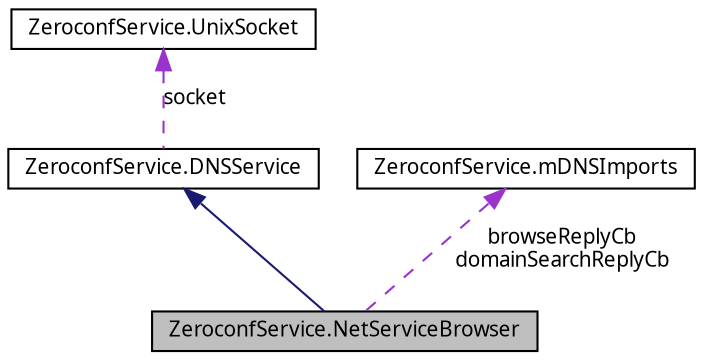 digraph G
{
  edge [fontname="FreeSans.ttf",fontsize=10,labelfontname="FreeSans.ttf",labelfontsize=10];
  node [fontname="FreeSans.ttf",fontsize=10,shape=record];
  Node1 [label="ZeroconfService.NetServiceBrowser",height=0.2,width=0.4,color="black", fillcolor="grey75", style="filled" fontcolor="black"];
  Node2 -> Node1 [dir=back,color="midnightblue",fontsize=10,style="solid",fontname="FreeSans.ttf"];
  Node2 [label="ZeroconfService.DNSService",height=0.2,width=0.4,color="black", fillcolor="white", style="filled",URL="$class_zeroconf_service_1_1_d_n_s_service.html",tooltip="The base class used by the NetServiceBrowser and NetService classes. This class primarily..."];
  Node3 -> Node2 [dir=back,color="darkorchid3",fontsize=10,style="dashed",label="socket",fontname="FreeSans.ttf"];
  Node3 [label="ZeroconfService.UnixSocket",height=0.2,width=0.4,color="black", fillcolor="white", style="filled",URL="$class_zeroconf_service_1_1_unix_socket.html"];
  Node4 -> Node1 [dir=back,color="darkorchid3",fontsize=10,style="dashed",label="browseReplyCb\ndomainSearchReplyCb",fontname="FreeSans.ttf"];
  Node4 [label="ZeroconfService.mDNSImports",height=0.2,width=0.4,color="black", fillcolor="white", style="filled",URL="$class_zeroconf_service_1_1m_d_n_s_imports.html"];
}
